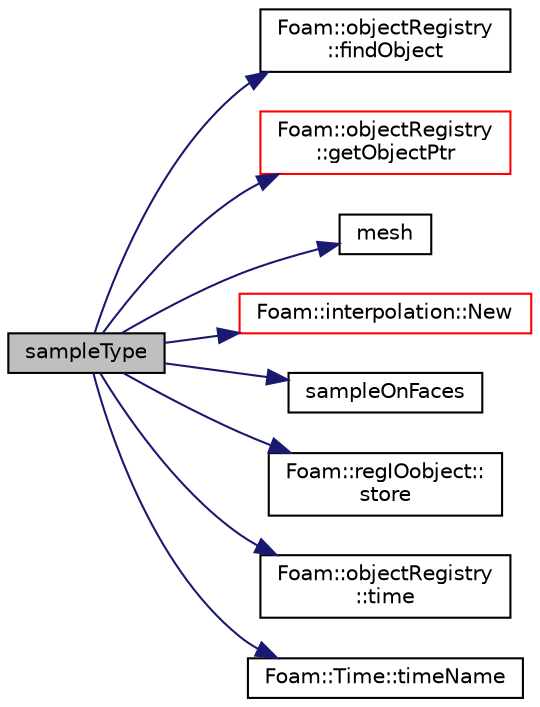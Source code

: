 digraph "sampleType"
{
  bgcolor="transparent";
  edge [fontname="Helvetica",fontsize="10",labelfontname="Helvetica",labelfontsize="10"];
  node [fontname="Helvetica",fontsize="10",shape=record];
  rankdir="LR";
  Node1 [label="sampleType",height=0.2,width=0.4,color="black", fillcolor="grey75", style="filled" fontcolor="black"];
  Node1 -> Node2 [color="midnightblue",fontsize="10",style="solid",fontname="Helvetica"];
  Node2 [label="Foam::objectRegistry\l::findObject",height=0.2,width=0.4,color="black",URL="$classFoam_1_1objectRegistry.html#a0f87f2f85d5e4e14e14c9c9f95a15296",tooltip="Return const pointer to the object of the given Type. "];
  Node1 -> Node3 [color="midnightblue",fontsize="10",style="solid",fontname="Helvetica"];
  Node3 [label="Foam::objectRegistry\l::getObjectPtr",height=0.2,width=0.4,color="red",URL="$classFoam_1_1objectRegistry.html#a037a7957787962f29775723e8b822d2e",tooltip="Return non-const pointer to the object of the given Type, using a const-cast to have it behave like a..."];
  Node1 -> Node4 [color="midnightblue",fontsize="10",style="solid",fontname="Helvetica"];
  Node4 [label="mesh",height=0.2,width=0.4,color="black",URL="$classFoam_1_1discreteSurface.html#aa51573bc757d5d5bb058db0464886447",tooltip="Access to the underlying mesh. "];
  Node1 -> Node5 [color="midnightblue",fontsize="10",style="solid",fontname="Helvetica"];
  Node5 [label="Foam::interpolation::New",height=0.2,width=0.4,color="red",URL="$classFoam_1_1interpolation.html#ab5ceab3002c9b58fddf617827d26e9be",tooltip="Return a reference to the specified interpolation scheme. "];
  Node1 -> Node6 [color="midnightblue",fontsize="10",style="solid",fontname="Helvetica"];
  Node6 [label="sampleOnFaces",height=0.2,width=0.4,color="black",URL="$classFoam_1_1discreteSurface.html#a8fb80e73173845d71f711ad75b8204b2",tooltip="Sample field on surface faces. "];
  Node1 -> Node7 [color="midnightblue",fontsize="10",style="solid",fontname="Helvetica"];
  Node7 [label="Foam::regIOobject::\lstore",height=0.2,width=0.4,color="black",URL="$classFoam_1_1regIOobject.html#af5d1fdcbfe78592afb590a4c244acf20",tooltip="Transfer ownership of this object to its registry. "];
  Node1 -> Node8 [color="midnightblue",fontsize="10",style="solid",fontname="Helvetica"];
  Node8 [label="Foam::objectRegistry\l::time",height=0.2,width=0.4,color="black",URL="$classFoam_1_1objectRegistry.html#a48fcf6de2789aff6b430b5fc1a05693f",tooltip="Return time. "];
  Node1 -> Node9 [color="midnightblue",fontsize="10",style="solid",fontname="Helvetica"];
  Node9 [label="Foam::Time::timeName",height=0.2,width=0.4,color="black",URL="$classFoam_1_1Time.html#a882e958c2f124b46fdb52dd241ec0ca3",tooltip="Return time name of given scalar time formatted with the given precision. "];
}
